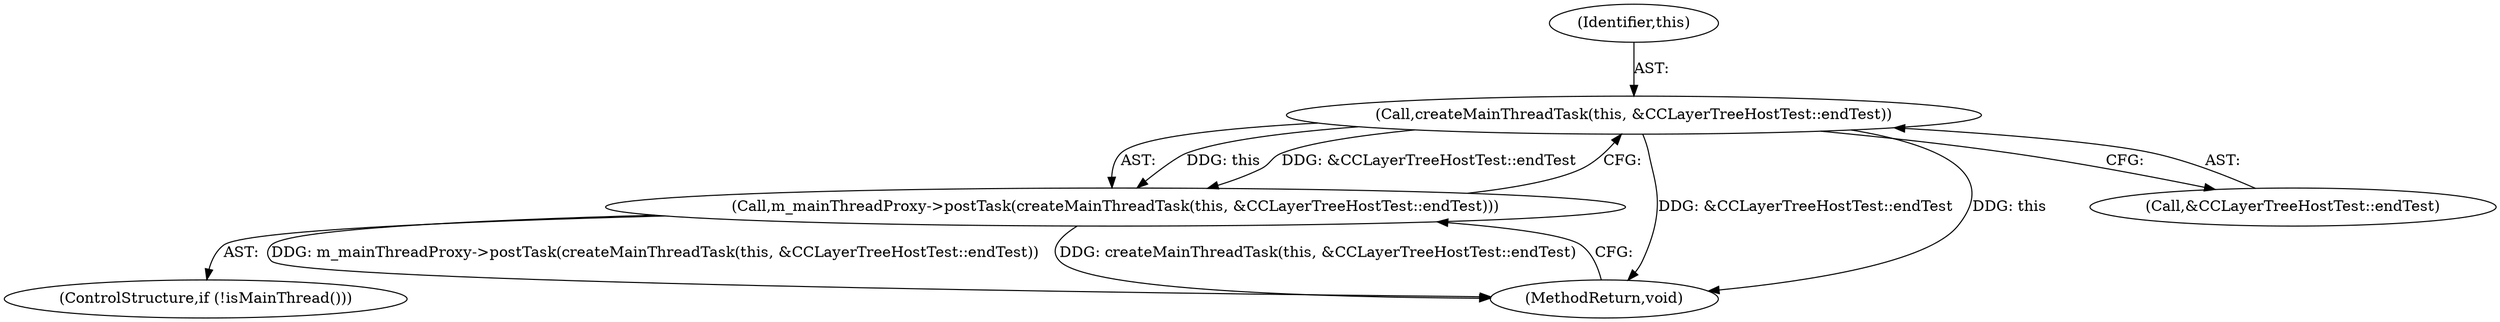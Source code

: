 digraph "0_Chrome_88c4913f11967abfd08a8b22b4423710322ac49b_6@API" {
"1000106" [label="(Call,createMainThreadTask(this, &CCLayerTreeHostTest::endTest))"];
"1000105" [label="(Call,m_mainThreadProxy->postTask(createMainThreadTask(this, &CCLayerTreeHostTest::endTest)))"];
"1000102" [label="(ControlStructure,if (!isMainThread()))"];
"1000122" [label="(MethodReturn,void)"];
"1000107" [label="(Identifier,this)"];
"1000106" [label="(Call,createMainThreadTask(this, &CCLayerTreeHostTest::endTest))"];
"1000105" [label="(Call,m_mainThreadProxy->postTask(createMainThreadTask(this, &CCLayerTreeHostTest::endTest)))"];
"1000108" [label="(Call,&CCLayerTreeHostTest::endTest)"];
"1000106" -> "1000105"  [label="AST: "];
"1000106" -> "1000108"  [label="CFG: "];
"1000107" -> "1000106"  [label="AST: "];
"1000108" -> "1000106"  [label="AST: "];
"1000105" -> "1000106"  [label="CFG: "];
"1000106" -> "1000122"  [label="DDG: &CCLayerTreeHostTest::endTest"];
"1000106" -> "1000122"  [label="DDG: this"];
"1000106" -> "1000105"  [label="DDG: this"];
"1000106" -> "1000105"  [label="DDG: &CCLayerTreeHostTest::endTest"];
"1000105" -> "1000102"  [label="AST: "];
"1000122" -> "1000105"  [label="CFG: "];
"1000105" -> "1000122"  [label="DDG: m_mainThreadProxy->postTask(createMainThreadTask(this, &CCLayerTreeHostTest::endTest))"];
"1000105" -> "1000122"  [label="DDG: createMainThreadTask(this, &CCLayerTreeHostTest::endTest)"];
}
